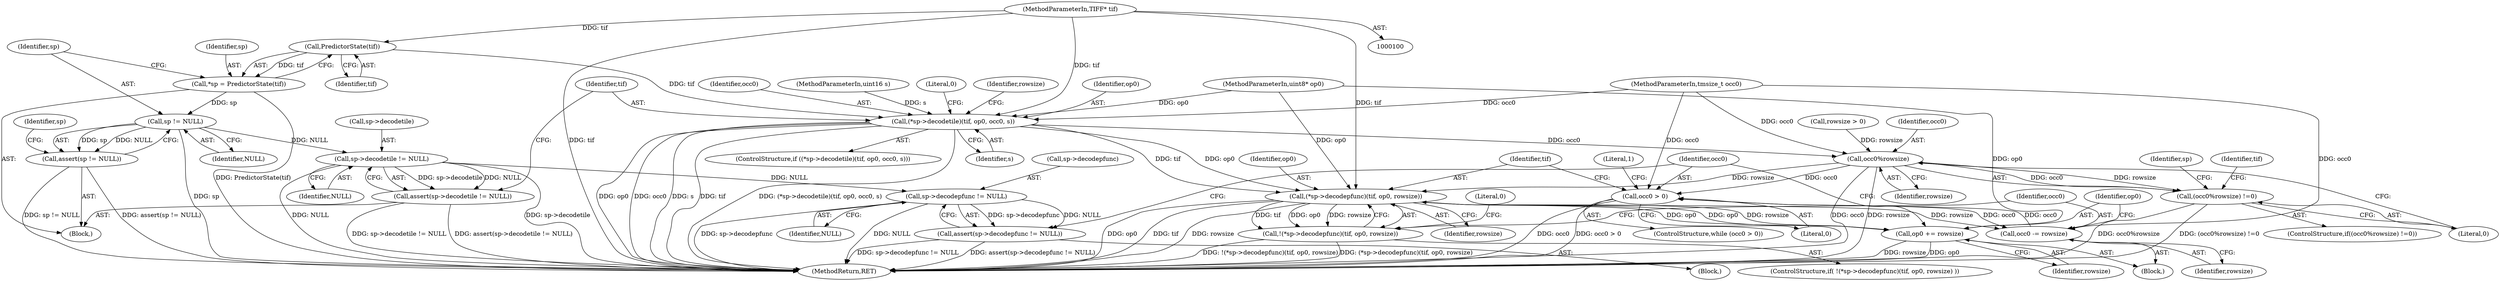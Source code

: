 digraph "0_libtiff_3ca657a8793dd011bf869695d72ad31c779c3cc1_0@pointer" {
"1000109" [label="(Call,PredictorState(tif))"];
"1000101" [label="(MethodParameterIn,TIFF* tif)"];
"1000107" [label="(Call,*sp = PredictorState(tif))"];
"1000112" [label="(Call,sp != NULL)"];
"1000111" [label="(Call,assert(sp != NULL))"];
"1000116" [label="(Call,sp->decodetile != NULL)"];
"1000115" [label="(Call,assert(sp->decodetile != NULL))"];
"1000155" [label="(Call,sp->decodepfunc != NULL)"];
"1000154" [label="(Call,assert(sp->decodepfunc != NULL))"];
"1000122" [label="(Call,(*sp->decodetile)(tif, op0, occ0, s))"];
"1000140" [label="(Call,occ0%rowsize)"];
"1000139" [label="(Call,(occ0%rowsize) !=0)"];
"1000161" [label="(Call,occ0 > 0)"];
"1000173" [label="(Call,occ0 -= rowsize)"];
"1000167" [label="(Call,(*sp->decodepfunc)(tif, op0, rowsize))"];
"1000166" [label="(Call,!(*sp->decodepfunc)(tif, op0, rowsize))"];
"1000176" [label="(Call,op0 += rowsize)"];
"1000120" [label="(Identifier,NULL)"];
"1000109" [label="(Call,PredictorState(tif))"];
"1000124" [label="(Identifier,op0)"];
"1000141" [label="(Identifier,occ0)"];
"1000102" [label="(MethodParameterIn,uint8* op0)"];
"1000121" [label="(ControlStructure,if ((*sp->decodetile)(tif, op0, occ0, s)))"];
"1000176" [label="(Call,op0 += rowsize)"];
"1000126" [label="(Identifier,s)"];
"1000162" [label="(Identifier,occ0)"];
"1000147" [label="(Identifier,tif)"];
"1000167" [label="(Call,(*sp->decodepfunc)(tif, op0, rowsize))"];
"1000160" [label="(ControlStructure,while (occ0 > 0))"];
"1000156" [label="(Call,sp->decodepfunc)"];
"1000184" [label="(MethodReturn,RET)"];
"1000165" [label="(ControlStructure,if( !(*sp->decodepfunc)(tif, op0, rowsize) ))"];
"1000122" [label="(Call,(*sp->decodetile)(tif, op0, occ0, s))"];
"1000164" [label="(Block,)"];
"1000101" [label="(MethodParameterIn,TIFF* tif)"];
"1000127" [label="(Block,)"];
"1000180" [label="(Literal,1)"];
"1000118" [label="(Identifier,sp)"];
"1000175" [label="(Identifier,rowsize)"];
"1000177" [label="(Identifier,op0)"];
"1000178" [label="(Identifier,rowsize)"];
"1000112" [label="(Call,sp != NULL)"];
"1000157" [label="(Identifier,sp)"];
"1000139" [label="(Call,(occ0%rowsize) !=0)"];
"1000105" [label="(Block,)"];
"1000125" [label="(Identifier,occ0)"];
"1000114" [label="(Identifier,NULL)"];
"1000159" [label="(Identifier,NULL)"];
"1000107" [label="(Call,*sp = PredictorState(tif))"];
"1000161" [label="(Call,occ0 > 0)"];
"1000163" [label="(Literal,0)"];
"1000170" [label="(Identifier,rowsize)"];
"1000143" [label="(Literal,0)"];
"1000115" [label="(Call,assert(sp->decodetile != NULL))"];
"1000166" [label="(Call,!(*sp->decodepfunc)(tif, op0, rowsize))"];
"1000104" [label="(MethodParameterIn,uint16 s)"];
"1000123" [label="(Identifier,tif)"];
"1000116" [label="(Call,sp->decodetile != NULL)"];
"1000155" [label="(Call,sp->decodepfunc != NULL)"];
"1000183" [label="(Literal,0)"];
"1000138" [label="(ControlStructure,if((occ0%rowsize) !=0))"];
"1000173" [label="(Call,occ0 -= rowsize)"];
"1000113" [label="(Identifier,sp)"];
"1000111" [label="(Call,assert(sp != NULL))"];
"1000169" [label="(Identifier,op0)"];
"1000154" [label="(Call,assert(sp->decodepfunc != NULL))"];
"1000108" [label="(Identifier,sp)"];
"1000140" [label="(Call,occ0%rowsize)"];
"1000172" [label="(Literal,0)"];
"1000103" [label="(MethodParameterIn,tmsize_t occ0)"];
"1000142" [label="(Identifier,rowsize)"];
"1000135" [label="(Call,rowsize > 0)"];
"1000117" [label="(Call,sp->decodetile)"];
"1000130" [label="(Identifier,rowsize)"];
"1000168" [label="(Identifier,tif)"];
"1000174" [label="(Identifier,occ0)"];
"1000110" [label="(Identifier,tif)"];
"1000109" -> "1000107"  [label="AST: "];
"1000109" -> "1000110"  [label="CFG: "];
"1000110" -> "1000109"  [label="AST: "];
"1000107" -> "1000109"  [label="CFG: "];
"1000109" -> "1000107"  [label="DDG: tif"];
"1000101" -> "1000109"  [label="DDG: tif"];
"1000109" -> "1000122"  [label="DDG: tif"];
"1000101" -> "1000100"  [label="AST: "];
"1000101" -> "1000184"  [label="DDG: tif"];
"1000101" -> "1000122"  [label="DDG: tif"];
"1000101" -> "1000167"  [label="DDG: tif"];
"1000107" -> "1000105"  [label="AST: "];
"1000108" -> "1000107"  [label="AST: "];
"1000113" -> "1000107"  [label="CFG: "];
"1000107" -> "1000184"  [label="DDG: PredictorState(tif)"];
"1000107" -> "1000112"  [label="DDG: sp"];
"1000112" -> "1000111"  [label="AST: "];
"1000112" -> "1000114"  [label="CFG: "];
"1000113" -> "1000112"  [label="AST: "];
"1000114" -> "1000112"  [label="AST: "];
"1000111" -> "1000112"  [label="CFG: "];
"1000112" -> "1000184"  [label="DDG: sp"];
"1000112" -> "1000111"  [label="DDG: sp"];
"1000112" -> "1000111"  [label="DDG: NULL"];
"1000112" -> "1000116"  [label="DDG: NULL"];
"1000111" -> "1000105"  [label="AST: "];
"1000118" -> "1000111"  [label="CFG: "];
"1000111" -> "1000184"  [label="DDG: sp != NULL"];
"1000111" -> "1000184"  [label="DDG: assert(sp != NULL)"];
"1000116" -> "1000115"  [label="AST: "];
"1000116" -> "1000120"  [label="CFG: "];
"1000117" -> "1000116"  [label="AST: "];
"1000120" -> "1000116"  [label="AST: "];
"1000115" -> "1000116"  [label="CFG: "];
"1000116" -> "1000184"  [label="DDG: sp->decodetile"];
"1000116" -> "1000184"  [label="DDG: NULL"];
"1000116" -> "1000115"  [label="DDG: sp->decodetile"];
"1000116" -> "1000115"  [label="DDG: NULL"];
"1000116" -> "1000155"  [label="DDG: NULL"];
"1000115" -> "1000105"  [label="AST: "];
"1000123" -> "1000115"  [label="CFG: "];
"1000115" -> "1000184"  [label="DDG: assert(sp->decodetile != NULL)"];
"1000115" -> "1000184"  [label="DDG: sp->decodetile != NULL"];
"1000155" -> "1000154"  [label="AST: "];
"1000155" -> "1000159"  [label="CFG: "];
"1000156" -> "1000155"  [label="AST: "];
"1000159" -> "1000155"  [label="AST: "];
"1000154" -> "1000155"  [label="CFG: "];
"1000155" -> "1000184"  [label="DDG: sp->decodepfunc"];
"1000155" -> "1000184"  [label="DDG: NULL"];
"1000155" -> "1000154"  [label="DDG: sp->decodepfunc"];
"1000155" -> "1000154"  [label="DDG: NULL"];
"1000154" -> "1000127"  [label="AST: "];
"1000162" -> "1000154"  [label="CFG: "];
"1000154" -> "1000184"  [label="DDG: assert(sp->decodepfunc != NULL)"];
"1000154" -> "1000184"  [label="DDG: sp->decodepfunc != NULL"];
"1000122" -> "1000121"  [label="AST: "];
"1000122" -> "1000126"  [label="CFG: "];
"1000123" -> "1000122"  [label="AST: "];
"1000124" -> "1000122"  [label="AST: "];
"1000125" -> "1000122"  [label="AST: "];
"1000126" -> "1000122"  [label="AST: "];
"1000130" -> "1000122"  [label="CFG: "];
"1000183" -> "1000122"  [label="CFG: "];
"1000122" -> "1000184"  [label="DDG: occ0"];
"1000122" -> "1000184"  [label="DDG: s"];
"1000122" -> "1000184"  [label="DDG: tif"];
"1000122" -> "1000184"  [label="DDG: (*sp->decodetile)(tif, op0, occ0, s)"];
"1000122" -> "1000184"  [label="DDG: op0"];
"1000102" -> "1000122"  [label="DDG: op0"];
"1000103" -> "1000122"  [label="DDG: occ0"];
"1000104" -> "1000122"  [label="DDG: s"];
"1000122" -> "1000140"  [label="DDG: occ0"];
"1000122" -> "1000167"  [label="DDG: tif"];
"1000122" -> "1000167"  [label="DDG: op0"];
"1000140" -> "1000139"  [label="AST: "];
"1000140" -> "1000142"  [label="CFG: "];
"1000141" -> "1000140"  [label="AST: "];
"1000142" -> "1000140"  [label="AST: "];
"1000143" -> "1000140"  [label="CFG: "];
"1000140" -> "1000184"  [label="DDG: rowsize"];
"1000140" -> "1000184"  [label="DDG: occ0"];
"1000140" -> "1000139"  [label="DDG: occ0"];
"1000140" -> "1000139"  [label="DDG: rowsize"];
"1000103" -> "1000140"  [label="DDG: occ0"];
"1000135" -> "1000140"  [label="DDG: rowsize"];
"1000140" -> "1000161"  [label="DDG: occ0"];
"1000140" -> "1000167"  [label="DDG: rowsize"];
"1000139" -> "1000138"  [label="AST: "];
"1000139" -> "1000143"  [label="CFG: "];
"1000143" -> "1000139"  [label="AST: "];
"1000147" -> "1000139"  [label="CFG: "];
"1000157" -> "1000139"  [label="CFG: "];
"1000139" -> "1000184"  [label="DDG: (occ0%rowsize) !=0"];
"1000139" -> "1000184"  [label="DDG: occ0%rowsize"];
"1000161" -> "1000160"  [label="AST: "];
"1000161" -> "1000163"  [label="CFG: "];
"1000162" -> "1000161"  [label="AST: "];
"1000163" -> "1000161"  [label="AST: "];
"1000168" -> "1000161"  [label="CFG: "];
"1000180" -> "1000161"  [label="CFG: "];
"1000161" -> "1000184"  [label="DDG: occ0"];
"1000161" -> "1000184"  [label="DDG: occ0 > 0"];
"1000173" -> "1000161"  [label="DDG: occ0"];
"1000103" -> "1000161"  [label="DDG: occ0"];
"1000161" -> "1000173"  [label="DDG: occ0"];
"1000173" -> "1000164"  [label="AST: "];
"1000173" -> "1000175"  [label="CFG: "];
"1000174" -> "1000173"  [label="AST: "];
"1000175" -> "1000173"  [label="AST: "];
"1000177" -> "1000173"  [label="CFG: "];
"1000167" -> "1000173"  [label="DDG: rowsize"];
"1000103" -> "1000173"  [label="DDG: occ0"];
"1000167" -> "1000166"  [label="AST: "];
"1000167" -> "1000170"  [label="CFG: "];
"1000168" -> "1000167"  [label="AST: "];
"1000169" -> "1000167"  [label="AST: "];
"1000170" -> "1000167"  [label="AST: "];
"1000166" -> "1000167"  [label="CFG: "];
"1000167" -> "1000184"  [label="DDG: op0"];
"1000167" -> "1000184"  [label="DDG: tif"];
"1000167" -> "1000184"  [label="DDG: rowsize"];
"1000167" -> "1000166"  [label="DDG: tif"];
"1000167" -> "1000166"  [label="DDG: op0"];
"1000167" -> "1000166"  [label="DDG: rowsize"];
"1000176" -> "1000167"  [label="DDG: op0"];
"1000102" -> "1000167"  [label="DDG: op0"];
"1000167" -> "1000176"  [label="DDG: rowsize"];
"1000167" -> "1000176"  [label="DDG: op0"];
"1000166" -> "1000165"  [label="AST: "];
"1000172" -> "1000166"  [label="CFG: "];
"1000174" -> "1000166"  [label="CFG: "];
"1000166" -> "1000184"  [label="DDG: !(*sp->decodepfunc)(tif, op0, rowsize)"];
"1000166" -> "1000184"  [label="DDG: (*sp->decodepfunc)(tif, op0, rowsize)"];
"1000176" -> "1000164"  [label="AST: "];
"1000176" -> "1000178"  [label="CFG: "];
"1000177" -> "1000176"  [label="AST: "];
"1000178" -> "1000176"  [label="AST: "];
"1000162" -> "1000176"  [label="CFG: "];
"1000176" -> "1000184"  [label="DDG: rowsize"];
"1000176" -> "1000184"  [label="DDG: op0"];
"1000102" -> "1000176"  [label="DDG: op0"];
}
